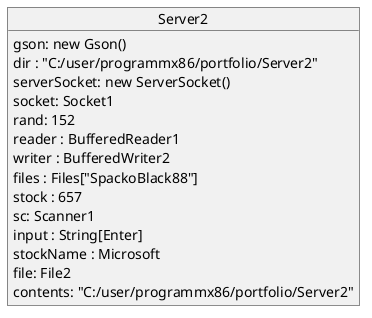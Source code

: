 @startuml
object app1 {
dir = C:/user/programmx86/portfolio/
accounts = new File("C:/user/" + System.getProperty("user.name + "app1/portfolio/account")
stocks = new Stock ("C:/user/programmx86/app1/portfolio/stocks")
Server = new Server 
}


object microsoft { 
values = 543$
name = "microsoft" 
}

@startuml
object Server2{
gson: new Gson()
dir : "C:/user/programmx86/portfolio/Server2"
serverSocket: new ServerSocket()
socket: Socket1
rand: 152
reader : BufferedReader1
writer : BufferedWriter2
files : Files["SpackoBlack88"]
stock : 657 
sc: Scanner1
input : String[Enter]
stockName : Microsoft
file: File2 
contents: "C:/user/programmx86/portfolio/Server2"
}
@enduml

@startuml

object EchoThread1 {

 socket : new Socket()
 user : Kevin Krögsman
 gson : new Gson()
 inputStream : InputStream1()
 bufferedReader : BufferedReader1
 outputStream : OutputStreamWriter2
 bufferedWriter : BufferedWriter3
 line : String (Line 69)
 message : String[Du bist der user KevinKörger]
 username : KevinKröger69
 hashedPassword : 0ß1275098203ß495jökwkrflöjkdflökjölakjsdf8s982985
 userFile : C:/user/programmx86/portfolio/Kevin Krögsman
 reader : BufferedReader5
 respone : String[Das ist Kevin]
 msg : Hallo 
 userName : KevinKrögsman
 hashedPassword : 92u93iur0oölkajdslöfj0239eu4knmlkgnpdjb0e003
 files : Files[C:/user/programmx86/portfolio/Users]
 stocks : String[867 Stocks]
 stockName : Blizzard 
 stock : Blizzad 
 checker : True
 userFile : File4
}
@enduml

object ludwig {
username = "Ludwig187"
password = "1987password18769"
stocks = 150
}

object kroeger {
name = "KevinKröger"
birthdate = "7.09.2005"
email = "Kevin-KeulenKroeger@gmail.com" 
phonenumber = +49 1223 43214384
}  
@enduml
